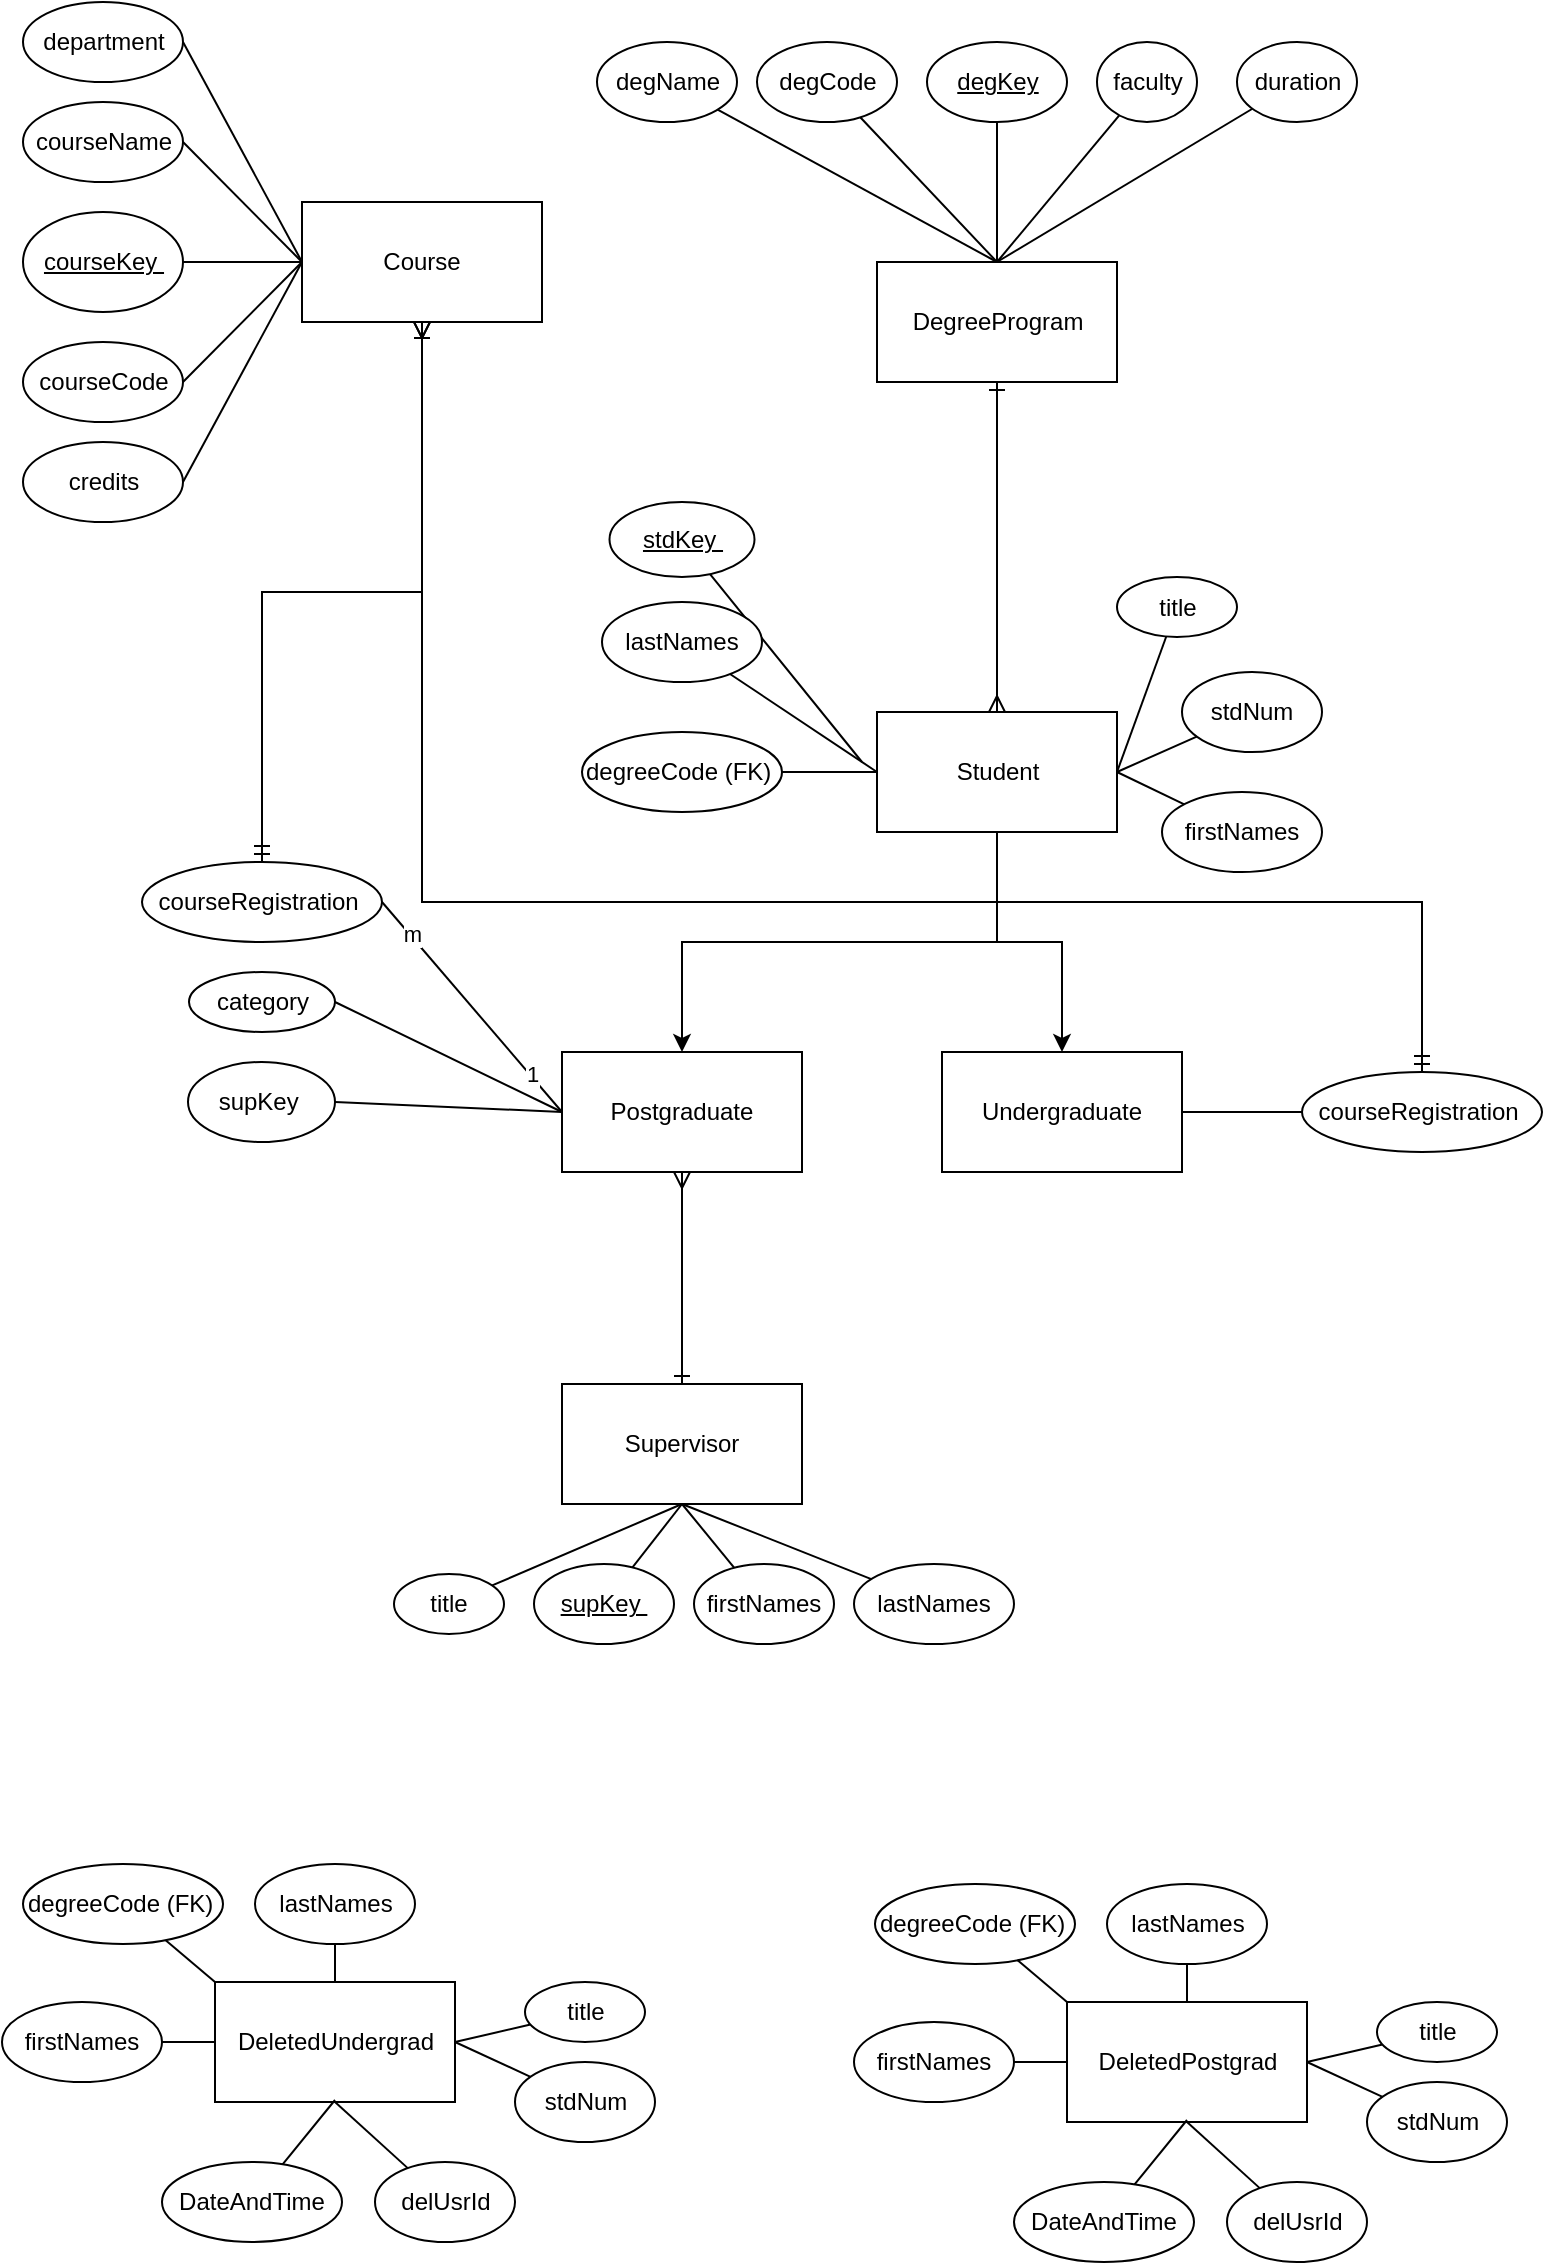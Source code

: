 <mxfile version="24.7.8">
  <diagram id="aExya8mnSRRy_smH8df3" name="Page-1">
    <mxGraphModel dx="1050" dy="617" grid="1" gridSize="10" guides="1" tooltips="1" connect="1" arrows="1" fold="1" page="1" pageScale="1" pageWidth="827" pageHeight="1169" math="0" shadow="0">
      <root>
        <mxCell id="0" />
        <mxCell id="1" parent="0" />
        <mxCell id="Oqr2WZXRn9E8SFFf8cUU-51" style="rounded=0;orthogonalLoop=1;jettySize=auto;html=1;entryX=0;entryY=0.5;entryDx=0;entryDy=0;endArrow=none;endFill=0;" parent="1" source="Oqr2WZXRn9E8SFFf8cUU-1" target="Oqr2WZXRn9E8SFFf8cUU-49" edge="1">
          <mxGeometry relative="1" as="geometry" />
        </mxCell>
        <mxCell id="Oqr2WZXRn9E8SFFf8cUU-1" value="Undergraduate" style="rounded=0;whiteSpace=wrap;html=1;" parent="1" vertex="1">
          <mxGeometry x="480" y="535" width="120" height="60" as="geometry" />
        </mxCell>
        <mxCell id="Oqr2WZXRn9E8SFFf8cUU-2" value="Postgraduate" style="rounded=0;whiteSpace=wrap;html=1;" parent="1" vertex="1">
          <mxGeometry x="290" y="535" width="120" height="60" as="geometry" />
        </mxCell>
        <mxCell id="Oqr2WZXRn9E8SFFf8cUU-3" value="DegreeProgram" style="rounded=0;whiteSpace=wrap;html=1;" parent="1" vertex="1">
          <mxGeometry x="447.5" y="140" width="120" height="60" as="geometry" />
        </mxCell>
        <mxCell id="Oqr2WZXRn9E8SFFf8cUU-4" value="Course" style="rounded=0;whiteSpace=wrap;html=1;" parent="1" vertex="1">
          <mxGeometry x="160" y="110" width="120" height="60" as="geometry" />
        </mxCell>
        <mxCell id="Oqr2WZXRn9E8SFFf8cUU-5" value="Supervisor" style="rounded=0;whiteSpace=wrap;html=1;" parent="1" vertex="1">
          <mxGeometry x="290" y="701" width="120" height="60" as="geometry" />
        </mxCell>
        <mxCell id="Oqr2WZXRn9E8SFFf8cUU-62" style="edgeStyle=orthogonalEdgeStyle;rounded=0;orthogonalLoop=1;jettySize=auto;html=1;entryX=0.5;entryY=0;entryDx=0;entryDy=0;exitX=0.5;exitY=1;exitDx=0;exitDy=0;" parent="1" source="Oqr2WZXRn9E8SFFf8cUU-6" target="Oqr2WZXRn9E8SFFf8cUU-2" edge="1">
          <mxGeometry relative="1" as="geometry">
            <mxPoint x="437.5" y="440" as="sourcePoint" />
          </mxGeometry>
        </mxCell>
        <mxCell id="Oqr2WZXRn9E8SFFf8cUU-63" style="edgeStyle=orthogonalEdgeStyle;rounded=0;orthogonalLoop=1;jettySize=auto;html=1;entryX=0.5;entryY=0;entryDx=0;entryDy=0;exitX=0.5;exitY=1;exitDx=0;exitDy=0;" parent="1" source="Oqr2WZXRn9E8SFFf8cUU-6" target="Oqr2WZXRn9E8SFFf8cUU-1" edge="1">
          <mxGeometry relative="1" as="geometry">
            <mxPoint x="437.5" y="440" as="sourcePoint" />
          </mxGeometry>
        </mxCell>
        <mxCell id="Oqr2WZXRn9E8SFFf8cUU-65" style="edgeStyle=orthogonalEdgeStyle;rounded=0;orthogonalLoop=1;jettySize=auto;html=1;entryX=0.5;entryY=1;entryDx=0;entryDy=0;endArrow=ERone;endFill=0;startArrow=ERmany;startFill=0;" parent="1" source="Oqr2WZXRn9E8SFFf8cUU-6" target="Oqr2WZXRn9E8SFFf8cUU-3" edge="1">
          <mxGeometry relative="1" as="geometry">
            <mxPoint x="545" y="130" as="targetPoint" />
          </mxGeometry>
        </mxCell>
        <mxCell id="Oqr2WZXRn9E8SFFf8cUU-6" value="Student" style="rounded=0;whiteSpace=wrap;html=1;" parent="1" vertex="1">
          <mxGeometry x="447.5" y="365" width="120" height="60" as="geometry" />
        </mxCell>
        <mxCell id="Oqr2WZXRn9E8SFFf8cUU-16" style="edgeStyle=orthogonalEdgeStyle;rounded=0;orthogonalLoop=1;jettySize=auto;html=1;endArrow=none;endFill=0;" parent="1" source="Oqr2WZXRn9E8SFFf8cUU-9" edge="1">
          <mxGeometry relative="1" as="geometry">
            <mxPoint x="507.5" y="140" as="targetPoint" />
          </mxGeometry>
        </mxCell>
        <mxCell id="Oqr2WZXRn9E8SFFf8cUU-9" value="&lt;u&gt;degKey&lt;/u&gt;" style="ellipse;whiteSpace=wrap;html=1;" parent="1" vertex="1">
          <mxGeometry x="472.5" y="30" width="70" height="40" as="geometry" />
        </mxCell>
        <mxCell id="Oqr2WZXRn9E8SFFf8cUU-15" style="rounded=0;orthogonalLoop=1;jettySize=auto;html=1;entryX=0.5;entryY=0;entryDx=0;entryDy=0;endArrow=none;endFill=0;" parent="1" source="Oqr2WZXRn9E8SFFf8cUU-10" target="Oqr2WZXRn9E8SFFf8cUU-3" edge="1">
          <mxGeometry relative="1" as="geometry" />
        </mxCell>
        <mxCell id="Oqr2WZXRn9E8SFFf8cUU-10" value="degCode" style="ellipse;whiteSpace=wrap;html=1;" parent="1" vertex="1">
          <mxGeometry x="387.5" y="30" width="70" height="40" as="geometry" />
        </mxCell>
        <mxCell id="Oqr2WZXRn9E8SFFf8cUU-14" style="rounded=0;orthogonalLoop=1;jettySize=auto;html=1;entryX=0.5;entryY=0;entryDx=0;entryDy=0;endArrow=none;endFill=0;" parent="1" source="Oqr2WZXRn9E8SFFf8cUU-11" target="Oqr2WZXRn9E8SFFf8cUU-3" edge="1">
          <mxGeometry relative="1" as="geometry" />
        </mxCell>
        <mxCell id="Oqr2WZXRn9E8SFFf8cUU-11" value="degName" style="ellipse;whiteSpace=wrap;html=1;" parent="1" vertex="1">
          <mxGeometry x="307.5" y="30" width="70" height="40" as="geometry" />
        </mxCell>
        <mxCell id="Oqr2WZXRn9E8SFFf8cUU-18" style="rounded=0;orthogonalLoop=1;jettySize=auto;html=1;entryX=0.5;entryY=0;entryDx=0;entryDy=0;endArrow=none;endFill=0;" parent="1" source="Oqr2WZXRn9E8SFFf8cUU-12" target="Oqr2WZXRn9E8SFFf8cUU-3" edge="1">
          <mxGeometry relative="1" as="geometry" />
        </mxCell>
        <mxCell id="Oqr2WZXRn9E8SFFf8cUU-12" value="duration" style="ellipse;whiteSpace=wrap;html=1;" parent="1" vertex="1">
          <mxGeometry x="627.5" y="30" width="60" height="40" as="geometry" />
        </mxCell>
        <mxCell id="Oqr2WZXRn9E8SFFf8cUU-17" style="rounded=0;orthogonalLoop=1;jettySize=auto;html=1;entryX=0.5;entryY=0;entryDx=0;entryDy=0;endArrow=none;endFill=0;" parent="1" source="Oqr2WZXRn9E8SFFf8cUU-13" target="Oqr2WZXRn9E8SFFf8cUU-3" edge="1">
          <mxGeometry relative="1" as="geometry" />
        </mxCell>
        <mxCell id="Oqr2WZXRn9E8SFFf8cUU-13" value="faculty" style="ellipse;whiteSpace=wrap;html=1;" parent="1" vertex="1">
          <mxGeometry x="557.5" y="30" width="50" height="40" as="geometry" />
        </mxCell>
        <mxCell id="Oqr2WZXRn9E8SFFf8cUU-26" style="rounded=0;orthogonalLoop=1;jettySize=auto;html=1;entryX=0;entryY=0.5;entryDx=0;entryDy=0;endArrow=none;endFill=0;" parent="1" source="Oqr2WZXRn9E8SFFf8cUU-19" target="Oqr2WZXRn9E8SFFf8cUU-4" edge="1">
          <mxGeometry relative="1" as="geometry" />
        </mxCell>
        <mxCell id="Oqr2WZXRn9E8SFFf8cUU-19" value="&lt;u&gt;courseKey&amp;nbsp;&lt;/u&gt;" style="ellipse;whiteSpace=wrap;html=1;" parent="1" vertex="1">
          <mxGeometry x="20.5" y="115" width="80" height="50" as="geometry" />
        </mxCell>
        <mxCell id="Oqr2WZXRn9E8SFFf8cUU-25" style="rounded=0;orthogonalLoop=1;jettySize=auto;html=1;entryX=0;entryY=0.5;entryDx=0;entryDy=0;endArrow=none;endFill=0;exitX=1;exitY=0.5;exitDx=0;exitDy=0;" parent="1" source="Oqr2WZXRn9E8SFFf8cUU-20" target="Oqr2WZXRn9E8SFFf8cUU-4" edge="1">
          <mxGeometry relative="1" as="geometry" />
        </mxCell>
        <mxCell id="Oqr2WZXRn9E8SFFf8cUU-20" value="courseCode" style="ellipse;whiteSpace=wrap;html=1;" parent="1" vertex="1">
          <mxGeometry x="20.5" y="180" width="80" height="40" as="geometry" />
        </mxCell>
        <mxCell id="Oqr2WZXRn9E8SFFf8cUU-27" style="rounded=0;orthogonalLoop=1;jettySize=auto;html=1;entryX=0;entryY=0.5;entryDx=0;entryDy=0;endArrow=none;endFill=0;exitX=1;exitY=0.5;exitDx=0;exitDy=0;" parent="1" source="Oqr2WZXRn9E8SFFf8cUU-21" target="Oqr2WZXRn9E8SFFf8cUU-4" edge="1">
          <mxGeometry relative="1" as="geometry" />
        </mxCell>
        <mxCell id="Oqr2WZXRn9E8SFFf8cUU-21" value="courseName" style="ellipse;whiteSpace=wrap;html=1;" parent="1" vertex="1">
          <mxGeometry x="20.5" y="60" width="80" height="40" as="geometry" />
        </mxCell>
        <mxCell id="Oqr2WZXRn9E8SFFf8cUU-28" style="rounded=0;orthogonalLoop=1;jettySize=auto;html=1;entryX=0;entryY=0.5;entryDx=0;entryDy=0;endArrow=none;endFill=0;exitX=1;exitY=0.5;exitDx=0;exitDy=0;" parent="1" source="Oqr2WZXRn9E8SFFf8cUU-22" target="Oqr2WZXRn9E8SFFf8cUU-4" edge="1">
          <mxGeometry relative="1" as="geometry" />
        </mxCell>
        <mxCell id="Oqr2WZXRn9E8SFFf8cUU-22" value="department" style="ellipse;whiteSpace=wrap;html=1;" parent="1" vertex="1">
          <mxGeometry x="20.5" y="10" width="80" height="40" as="geometry" />
        </mxCell>
        <mxCell id="Oqr2WZXRn9E8SFFf8cUU-24" style="rounded=0;orthogonalLoop=1;jettySize=auto;html=1;entryX=0;entryY=0.5;entryDx=0;entryDy=0;endArrow=none;endFill=0;exitX=1;exitY=0.5;exitDx=0;exitDy=0;" parent="1" source="Oqr2WZXRn9E8SFFf8cUU-23" target="Oqr2WZXRn9E8SFFf8cUU-4" edge="1">
          <mxGeometry relative="1" as="geometry" />
        </mxCell>
        <mxCell id="Oqr2WZXRn9E8SFFf8cUU-23" value="credits" style="ellipse;whiteSpace=wrap;html=1;" parent="1" vertex="1">
          <mxGeometry x="20.5" y="230" width="80" height="40" as="geometry" />
        </mxCell>
        <mxCell id="Oqr2WZXRn9E8SFFf8cUU-34" style="rounded=0;orthogonalLoop=1;jettySize=auto;html=1;entryX=0.5;entryY=1;entryDx=0;entryDy=0;endArrow=none;endFill=0;" parent="1" source="Oqr2WZXRn9E8SFFf8cUU-29" target="Oqr2WZXRn9E8SFFf8cUU-5" edge="1">
          <mxGeometry relative="1" as="geometry" />
        </mxCell>
        <mxCell id="Oqr2WZXRn9E8SFFf8cUU-29" value="&lt;u&gt;supKey&amp;nbsp;&lt;/u&gt;" style="ellipse;whiteSpace=wrap;html=1;" parent="1" vertex="1">
          <mxGeometry x="276" y="791" width="70" height="40" as="geometry" />
        </mxCell>
        <mxCell id="Oqr2WZXRn9E8SFFf8cUU-33" style="rounded=0;orthogonalLoop=1;jettySize=auto;html=1;entryX=0.5;entryY=1;entryDx=0;entryDy=0;endArrow=none;endFill=0;" parent="1" source="Oqr2WZXRn9E8SFFf8cUU-30" target="Oqr2WZXRn9E8SFFf8cUU-5" edge="1">
          <mxGeometry relative="1" as="geometry" />
        </mxCell>
        <mxCell id="Oqr2WZXRn9E8SFFf8cUU-30" value="title" style="ellipse;whiteSpace=wrap;html=1;" parent="1" vertex="1">
          <mxGeometry x="206" y="796" width="55" height="30" as="geometry" />
        </mxCell>
        <mxCell id="Oqr2WZXRn9E8SFFf8cUU-35" style="rounded=0;orthogonalLoop=1;jettySize=auto;html=1;entryX=0.5;entryY=1;entryDx=0;entryDy=0;endArrow=none;endFill=0;" parent="1" source="Oqr2WZXRn9E8SFFf8cUU-31" target="Oqr2WZXRn9E8SFFf8cUU-5" edge="1">
          <mxGeometry relative="1" as="geometry" />
        </mxCell>
        <mxCell id="Oqr2WZXRn9E8SFFf8cUU-31" value="firstNames" style="ellipse;whiteSpace=wrap;html=1;" parent="1" vertex="1">
          <mxGeometry x="356" y="791" width="70" height="40" as="geometry" />
        </mxCell>
        <mxCell id="Oqr2WZXRn9E8SFFf8cUU-36" style="rounded=0;orthogonalLoop=1;jettySize=auto;html=1;entryX=0.5;entryY=1;entryDx=0;entryDy=0;endArrow=none;endFill=0;" parent="1" source="Oqr2WZXRn9E8SFFf8cUU-32" target="Oqr2WZXRn9E8SFFf8cUU-5" edge="1">
          <mxGeometry relative="1" as="geometry" />
        </mxCell>
        <mxCell id="Oqr2WZXRn9E8SFFf8cUU-32" value="lastNames" style="ellipse;whiteSpace=wrap;html=1;" parent="1" vertex="1">
          <mxGeometry x="436" y="791" width="80" height="40" as="geometry" />
        </mxCell>
        <mxCell id="Oqr2WZXRn9E8SFFf8cUU-46" style="rounded=0;orthogonalLoop=1;jettySize=auto;html=1;endArrow=none;endFill=0;" parent="1" source="Oqr2WZXRn9E8SFFf8cUU-37" edge="1">
          <mxGeometry relative="1" as="geometry">
            <mxPoint x="440" y="390" as="targetPoint" />
          </mxGeometry>
        </mxCell>
        <mxCell id="Oqr2WZXRn9E8SFFf8cUU-37" value="&lt;u&gt;stdKey&amp;nbsp;&lt;/u&gt;" style="ellipse;whiteSpace=wrap;html=1;" parent="1" vertex="1">
          <mxGeometry x="313.75" y="260" width="72.5" height="37.5" as="geometry" />
        </mxCell>
        <mxCell id="Oqr2WZXRn9E8SFFf8cUU-44" style="rounded=0;orthogonalLoop=1;jettySize=auto;html=1;entryX=1;entryY=0.5;entryDx=0;entryDy=0;endArrow=none;endFill=0;" parent="1" source="Oqr2WZXRn9E8SFFf8cUU-38" target="Oqr2WZXRn9E8SFFf8cUU-6" edge="1">
          <mxGeometry relative="1" as="geometry" />
        </mxCell>
        <mxCell id="Oqr2WZXRn9E8SFFf8cUU-38" value="stdNum" style="ellipse;whiteSpace=wrap;html=1;" parent="1" vertex="1">
          <mxGeometry x="600" y="345" width="70" height="40" as="geometry" />
        </mxCell>
        <mxCell id="Oqr2WZXRn9E8SFFf8cUU-45" style="rounded=0;orthogonalLoop=1;jettySize=auto;html=1;entryX=1;entryY=0.5;entryDx=0;entryDy=0;endArrow=none;endFill=0;" parent="1" source="Oqr2WZXRn9E8SFFf8cUU-39" target="Oqr2WZXRn9E8SFFf8cUU-6" edge="1">
          <mxGeometry relative="1" as="geometry" />
        </mxCell>
        <mxCell id="Oqr2WZXRn9E8SFFf8cUU-39" value="title" style="ellipse;whiteSpace=wrap;html=1;" parent="1" vertex="1">
          <mxGeometry x="567.5" y="297.5" width="60" height="30" as="geometry" />
        </mxCell>
        <mxCell id="Oqr2WZXRn9E8SFFf8cUU-43" style="rounded=0;orthogonalLoop=1;jettySize=auto;html=1;entryX=1;entryY=0.5;entryDx=0;entryDy=0;endArrow=none;endFill=0;" parent="1" source="Oqr2WZXRn9E8SFFf8cUU-40" target="Oqr2WZXRn9E8SFFf8cUU-6" edge="1">
          <mxGeometry relative="1" as="geometry" />
        </mxCell>
        <mxCell id="Oqr2WZXRn9E8SFFf8cUU-40" value="firstNames" style="ellipse;whiteSpace=wrap;html=1;" parent="1" vertex="1">
          <mxGeometry x="590" y="405" width="80" height="40" as="geometry" />
        </mxCell>
        <mxCell id="Oqr2WZXRn9E8SFFf8cUU-47" style="rounded=0;orthogonalLoop=1;jettySize=auto;html=1;entryX=0;entryY=0.5;entryDx=0;entryDy=0;endArrow=none;endFill=0;" parent="1" source="Oqr2WZXRn9E8SFFf8cUU-41" target="Oqr2WZXRn9E8SFFf8cUU-6" edge="1">
          <mxGeometry relative="1" as="geometry" />
        </mxCell>
        <mxCell id="Oqr2WZXRn9E8SFFf8cUU-41" value="lastNames" style="ellipse;whiteSpace=wrap;html=1;" parent="1" vertex="1">
          <mxGeometry x="310" y="310" width="80" height="40" as="geometry" />
        </mxCell>
        <mxCell id="Oqr2WZXRn9E8SFFf8cUU-48" style="rounded=0;orthogonalLoop=1;jettySize=auto;html=1;entryX=0;entryY=0.5;entryDx=0;entryDy=0;endArrow=none;endFill=0;" parent="1" source="Oqr2WZXRn9E8SFFf8cUU-42" target="Oqr2WZXRn9E8SFFf8cUU-6" edge="1">
          <mxGeometry relative="1" as="geometry" />
        </mxCell>
        <mxCell id="Oqr2WZXRn9E8SFFf8cUU-42" value="degreeCode (FK)&amp;nbsp;" style="ellipse;whiteSpace=wrap;html=1;" parent="1" vertex="1">
          <mxGeometry x="300" y="375" width="100" height="40" as="geometry" />
        </mxCell>
        <mxCell id="Oqr2WZXRn9E8SFFf8cUU-49" value="courseRegistration&amp;nbsp;" style="ellipse;whiteSpace=wrap;html=1;" parent="1" vertex="1">
          <mxGeometry x="660" y="545" width="120" height="40" as="geometry" />
        </mxCell>
        <mxCell id="Oqr2WZXRn9E8SFFf8cUU-53" style="rounded=0;orthogonalLoop=1;jettySize=auto;html=1;entryX=0;entryY=0.5;entryDx=0;entryDy=0;endArrow=none;endFill=0;exitX=1;exitY=0.5;exitDx=0;exitDy=0;" parent="1" source="Oqr2WZXRn9E8SFFf8cUU-52" target="Oqr2WZXRn9E8SFFf8cUU-2" edge="1">
          <mxGeometry relative="1" as="geometry" />
        </mxCell>
        <mxCell id="Oqr2WZXRn9E8SFFf8cUU-52" value="supKey&lt;span style=&quot;background-color: initial;&quot;&gt;&amp;nbsp;&lt;/span&gt;" style="ellipse;whiteSpace=wrap;html=1;" parent="1" vertex="1">
          <mxGeometry x="103" y="540" width="73.5" height="40" as="geometry" />
        </mxCell>
        <mxCell id="Oqr2WZXRn9E8SFFf8cUU-55" style="rounded=0;orthogonalLoop=1;jettySize=auto;html=1;entryX=0;entryY=0.5;entryDx=0;entryDy=0;endArrow=none;endFill=0;exitX=1;exitY=0.5;exitDx=0;exitDy=0;" parent="1" source="Oqr2WZXRn9E8SFFf8cUU-54" target="Oqr2WZXRn9E8SFFf8cUU-2" edge="1">
          <mxGeometry relative="1" as="geometry" />
        </mxCell>
        <mxCell id="Oqr2WZXRn9E8SFFf8cUU-60" value="1" style="edgeLabel;html=1;align=center;verticalAlign=middle;resizable=0;points=[];" parent="Oqr2WZXRn9E8SFFf8cUU-55" vertex="1" connectable="0">
          <mxGeometry x="0.656" relative="1" as="geometry">
            <mxPoint y="-1" as="offset" />
          </mxGeometry>
        </mxCell>
        <mxCell id="Oqr2WZXRn9E8SFFf8cUU-61" value="m" style="edgeLabel;html=1;align=center;verticalAlign=middle;resizable=0;points=[];" parent="Oqr2WZXRn9E8SFFf8cUU-55" vertex="1" connectable="0">
          <mxGeometry x="-0.688" y="1" relative="1" as="geometry">
            <mxPoint as="offset" />
          </mxGeometry>
        </mxCell>
        <mxCell id="Oqr2WZXRn9E8SFFf8cUU-54" value="courseRegistration&amp;nbsp;" style="ellipse;whiteSpace=wrap;html=1;" parent="1" vertex="1">
          <mxGeometry x="80" y="440" width="120" height="40" as="geometry" />
        </mxCell>
        <mxCell id="Oqr2WZXRn9E8SFFf8cUU-57" style="rounded=0;orthogonalLoop=1;jettySize=auto;html=1;endArrow=none;endFill=0;exitX=1;exitY=0.5;exitDx=0;exitDy=0;entryX=0;entryY=0.5;entryDx=0;entryDy=0;" parent="1" source="Oqr2WZXRn9E8SFFf8cUU-56" target="Oqr2WZXRn9E8SFFf8cUU-2" edge="1">
          <mxGeometry relative="1" as="geometry">
            <mxPoint x="408.476" y="636.956" as="sourcePoint" />
            <mxPoint x="290" y="565" as="targetPoint" />
          </mxGeometry>
        </mxCell>
        <mxCell id="Oqr2WZXRn9E8SFFf8cUU-56" value="category" style="ellipse;whiteSpace=wrap;html=1;" parent="1" vertex="1">
          <mxGeometry x="103.5" y="495" width="73" height="30" as="geometry" />
        </mxCell>
        <mxCell id="Oqr2WZXRn9E8SFFf8cUU-64" value="" style="edgeStyle=orthogonalEdgeStyle;fontSize=12;html=1;endArrow=ERmany;endFill=0;rounded=0;startArrow=ERone;startFill=0;entryX=0.5;entryY=1;entryDx=0;entryDy=0;exitX=0.5;exitY=0;exitDx=0;exitDy=0;" parent="1" source="Oqr2WZXRn9E8SFFf8cUU-5" target="Oqr2WZXRn9E8SFFf8cUU-2" edge="1">
          <mxGeometry width="100" height="100" relative="1" as="geometry">
            <mxPoint x="660" y="805" as="sourcePoint" />
            <mxPoint x="760" y="705" as="targetPoint" />
          </mxGeometry>
        </mxCell>
        <mxCell id="Oqr2WZXRn9E8SFFf8cUU-68" value="DeletedUndergrad" style="rounded=0;whiteSpace=wrap;html=1;" parent="1" vertex="1">
          <mxGeometry x="116.5" y="1000" width="120" height="60" as="geometry" />
        </mxCell>
        <mxCell id="Oqr2WZXRn9E8SFFf8cUU-73" style="rounded=0;orthogonalLoop=1;jettySize=auto;html=1;endArrow=none;endFill=0;" parent="1" source="Oqr2WZXRn9E8SFFf8cUU-70" edge="1">
          <mxGeometry relative="1" as="geometry">
            <mxPoint x="176.5" y="1059" as="targetPoint" />
          </mxGeometry>
        </mxCell>
        <mxCell id="Oqr2WZXRn9E8SFFf8cUU-70" value="DateAndTime" style="ellipse;whiteSpace=wrap;html=1;" parent="1" vertex="1">
          <mxGeometry x="90" y="1090" width="90" height="40" as="geometry" />
        </mxCell>
        <mxCell id="Oqr2WZXRn9E8SFFf8cUU-72" style="rounded=0;orthogonalLoop=1;jettySize=auto;html=1;entryX=0.5;entryY=1;entryDx=0;entryDy=0;endArrow=none;endFill=0;" parent="1" source="Oqr2WZXRn9E8SFFf8cUU-71" target="Oqr2WZXRn9E8SFFf8cUU-68" edge="1">
          <mxGeometry relative="1" as="geometry" />
        </mxCell>
        <mxCell id="Oqr2WZXRn9E8SFFf8cUU-71" value="delUsrId" style="ellipse;whiteSpace=wrap;html=1;" parent="1" vertex="1">
          <mxGeometry x="196.5" y="1090" width="70" height="40" as="geometry" />
        </mxCell>
        <mxCell id="Oqr2WZXRn9E8SFFf8cUU-78" value="" style="edgeStyle=orthogonalEdgeStyle;fontSize=12;html=1;endArrow=ERoneToMany;startArrow=ERmandOne;rounded=0;exitX=0.5;exitY=0;exitDx=0;exitDy=0;entryX=0.5;entryY=1;entryDx=0;entryDy=0;" parent="1" source="Oqr2WZXRn9E8SFFf8cUU-54" target="Oqr2WZXRn9E8SFFf8cUU-4" edge="1">
          <mxGeometry width="100" height="100" relative="1" as="geometry">
            <mxPoint x="360" y="480" as="sourcePoint" />
            <mxPoint x="460" y="380" as="targetPoint" />
          </mxGeometry>
        </mxCell>
        <mxCell id="Oqr2WZXRn9E8SFFf8cUU-79" value="" style="edgeStyle=orthogonalEdgeStyle;fontSize=12;html=1;endArrow=ERoneToMany;startArrow=ERmandOne;rounded=0;exitX=0.5;exitY=0;exitDx=0;exitDy=0;entryX=0.5;entryY=1;entryDx=0;entryDy=0;" parent="1" source="Oqr2WZXRn9E8SFFf8cUU-49" target="Oqr2WZXRn9E8SFFf8cUU-4" edge="1">
          <mxGeometry width="100" height="100" relative="1" as="geometry">
            <mxPoint x="150" y="450" as="sourcePoint" />
            <mxPoint x="230" y="180" as="targetPoint" />
            <Array as="points">
              <mxPoint x="720" y="460" />
              <mxPoint x="220" y="460" />
            </Array>
          </mxGeometry>
        </mxCell>
        <mxCell id="rXQ4jovh4Q-FGvQLZiqD-12" style="rounded=0;orthogonalLoop=1;jettySize=auto;html=1;entryX=0.5;entryY=0;entryDx=0;entryDy=0;endArrow=none;endFill=0;" edge="1" parent="1" source="rXQ4jovh4Q-FGvQLZiqD-2" target="Oqr2WZXRn9E8SFFf8cUU-68">
          <mxGeometry relative="1" as="geometry" />
        </mxCell>
        <mxCell id="rXQ4jovh4Q-FGvQLZiqD-2" value="lastNames" style="ellipse;whiteSpace=wrap;html=1;" vertex="1" parent="1">
          <mxGeometry x="136.5" y="941" width="80" height="40" as="geometry" />
        </mxCell>
        <mxCell id="rXQ4jovh4Q-FGvQLZiqD-11" style="rounded=0;orthogonalLoop=1;jettySize=auto;html=1;entryX=0;entryY=0;entryDx=0;entryDy=0;endArrow=none;endFill=0;" edge="1" parent="1" source="rXQ4jovh4Q-FGvQLZiqD-3" target="Oqr2WZXRn9E8SFFf8cUU-68">
          <mxGeometry relative="1" as="geometry" />
        </mxCell>
        <mxCell id="rXQ4jovh4Q-FGvQLZiqD-3" value="degreeCode (FK)&amp;nbsp;" style="ellipse;whiteSpace=wrap;html=1;" vertex="1" parent="1">
          <mxGeometry x="20.5" y="941" width="100" height="40" as="geometry" />
        </mxCell>
        <mxCell id="rXQ4jovh4Q-FGvQLZiqD-17" style="rounded=0;orthogonalLoop=1;jettySize=auto;html=1;entryX=1;entryY=0.5;entryDx=0;entryDy=0;endArrow=none;endFill=0;" edge="1" parent="1" source="rXQ4jovh4Q-FGvQLZiqD-5" target="Oqr2WZXRn9E8SFFf8cUU-68">
          <mxGeometry relative="1" as="geometry" />
        </mxCell>
        <mxCell id="rXQ4jovh4Q-FGvQLZiqD-5" value="stdNum" style="ellipse;whiteSpace=wrap;html=1;" vertex="1" parent="1">
          <mxGeometry x="266.5" y="1040" width="70" height="40" as="geometry" />
        </mxCell>
        <mxCell id="rXQ4jovh4Q-FGvQLZiqD-16" style="rounded=0;orthogonalLoop=1;jettySize=auto;html=1;entryX=1;entryY=0.5;entryDx=0;entryDy=0;endArrow=none;endFill=0;" edge="1" parent="1" source="rXQ4jovh4Q-FGvQLZiqD-7" target="Oqr2WZXRn9E8SFFf8cUU-68">
          <mxGeometry relative="1" as="geometry" />
        </mxCell>
        <mxCell id="rXQ4jovh4Q-FGvQLZiqD-7" value="title" style="ellipse;whiteSpace=wrap;html=1;" vertex="1" parent="1">
          <mxGeometry x="271.5" y="1000" width="60" height="30" as="geometry" />
        </mxCell>
        <mxCell id="rXQ4jovh4Q-FGvQLZiqD-10" style="rounded=0;orthogonalLoop=1;jettySize=auto;html=1;entryX=0;entryY=0.5;entryDx=0;entryDy=0;endArrow=none;endFill=0;" edge="1" parent="1" source="rXQ4jovh4Q-FGvQLZiqD-9" target="Oqr2WZXRn9E8SFFf8cUU-68">
          <mxGeometry relative="1" as="geometry" />
        </mxCell>
        <mxCell id="rXQ4jovh4Q-FGvQLZiqD-9" value="firstNames" style="ellipse;whiteSpace=wrap;html=1;" vertex="1" parent="1">
          <mxGeometry x="10" y="1010" width="80" height="40" as="geometry" />
        </mxCell>
        <mxCell id="rXQ4jovh4Q-FGvQLZiqD-18" value="DeletedPostgrad" style="rounded=0;whiteSpace=wrap;html=1;" vertex="1" parent="1">
          <mxGeometry x="542.5" y="1010" width="120" height="60" as="geometry" />
        </mxCell>
        <mxCell id="rXQ4jovh4Q-FGvQLZiqD-19" style="rounded=0;orthogonalLoop=1;jettySize=auto;html=1;endArrow=none;endFill=0;" edge="1" parent="1" source="rXQ4jovh4Q-FGvQLZiqD-20">
          <mxGeometry relative="1" as="geometry">
            <mxPoint x="602.5" y="1069" as="targetPoint" />
          </mxGeometry>
        </mxCell>
        <mxCell id="rXQ4jovh4Q-FGvQLZiqD-20" value="DateAndTime" style="ellipse;whiteSpace=wrap;html=1;" vertex="1" parent="1">
          <mxGeometry x="516" y="1100" width="90" height="40" as="geometry" />
        </mxCell>
        <mxCell id="rXQ4jovh4Q-FGvQLZiqD-21" style="rounded=0;orthogonalLoop=1;jettySize=auto;html=1;entryX=0.5;entryY=1;entryDx=0;entryDy=0;endArrow=none;endFill=0;" edge="1" parent="1" source="rXQ4jovh4Q-FGvQLZiqD-22" target="rXQ4jovh4Q-FGvQLZiqD-18">
          <mxGeometry relative="1" as="geometry" />
        </mxCell>
        <mxCell id="rXQ4jovh4Q-FGvQLZiqD-22" value="delUsrId" style="ellipse;whiteSpace=wrap;html=1;" vertex="1" parent="1">
          <mxGeometry x="622.5" y="1100" width="70" height="40" as="geometry" />
        </mxCell>
        <mxCell id="rXQ4jovh4Q-FGvQLZiqD-25" style="rounded=0;orthogonalLoop=1;jettySize=auto;html=1;entryX=0.5;entryY=0;entryDx=0;entryDy=0;endArrow=none;endFill=0;" edge="1" parent="1" source="rXQ4jovh4Q-FGvQLZiqD-26" target="rXQ4jovh4Q-FGvQLZiqD-18">
          <mxGeometry relative="1" as="geometry" />
        </mxCell>
        <mxCell id="rXQ4jovh4Q-FGvQLZiqD-26" value="lastNames" style="ellipse;whiteSpace=wrap;html=1;" vertex="1" parent="1">
          <mxGeometry x="562.5" y="951" width="80" height="40" as="geometry" />
        </mxCell>
        <mxCell id="rXQ4jovh4Q-FGvQLZiqD-27" style="rounded=0;orthogonalLoop=1;jettySize=auto;html=1;entryX=0;entryY=0;entryDx=0;entryDy=0;endArrow=none;endFill=0;" edge="1" parent="1" source="rXQ4jovh4Q-FGvQLZiqD-28" target="rXQ4jovh4Q-FGvQLZiqD-18">
          <mxGeometry relative="1" as="geometry" />
        </mxCell>
        <mxCell id="rXQ4jovh4Q-FGvQLZiqD-28" value="degreeCode (FK)&amp;nbsp;" style="ellipse;whiteSpace=wrap;html=1;" vertex="1" parent="1">
          <mxGeometry x="446.5" y="951" width="100" height="40" as="geometry" />
        </mxCell>
        <mxCell id="rXQ4jovh4Q-FGvQLZiqD-29" style="rounded=0;orthogonalLoop=1;jettySize=auto;html=1;entryX=1;entryY=0.5;entryDx=0;entryDy=0;endArrow=none;endFill=0;" edge="1" parent="1" source="rXQ4jovh4Q-FGvQLZiqD-30" target="rXQ4jovh4Q-FGvQLZiqD-18">
          <mxGeometry relative="1" as="geometry" />
        </mxCell>
        <mxCell id="rXQ4jovh4Q-FGvQLZiqD-30" value="stdNum" style="ellipse;whiteSpace=wrap;html=1;" vertex="1" parent="1">
          <mxGeometry x="692.5" y="1050" width="70" height="40" as="geometry" />
        </mxCell>
        <mxCell id="rXQ4jovh4Q-FGvQLZiqD-31" style="rounded=0;orthogonalLoop=1;jettySize=auto;html=1;entryX=1;entryY=0.5;entryDx=0;entryDy=0;endArrow=none;endFill=0;" edge="1" parent="1" source="rXQ4jovh4Q-FGvQLZiqD-32" target="rXQ4jovh4Q-FGvQLZiqD-18">
          <mxGeometry relative="1" as="geometry" />
        </mxCell>
        <mxCell id="rXQ4jovh4Q-FGvQLZiqD-32" value="title" style="ellipse;whiteSpace=wrap;html=1;" vertex="1" parent="1">
          <mxGeometry x="697.5" y="1010" width="60" height="30" as="geometry" />
        </mxCell>
        <mxCell id="rXQ4jovh4Q-FGvQLZiqD-33" style="rounded=0;orthogonalLoop=1;jettySize=auto;html=1;entryX=0;entryY=0.5;entryDx=0;entryDy=0;endArrow=none;endFill=0;" edge="1" parent="1" source="rXQ4jovh4Q-FGvQLZiqD-34" target="rXQ4jovh4Q-FGvQLZiqD-18">
          <mxGeometry relative="1" as="geometry" />
        </mxCell>
        <mxCell id="rXQ4jovh4Q-FGvQLZiqD-34" value="firstNames" style="ellipse;whiteSpace=wrap;html=1;" vertex="1" parent="1">
          <mxGeometry x="436" y="1020" width="80" height="40" as="geometry" />
        </mxCell>
      </root>
    </mxGraphModel>
  </diagram>
</mxfile>
